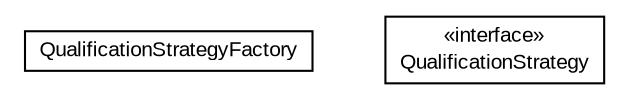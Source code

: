 #!/usr/local/bin/dot
#
# Class diagram 
# Generated by UMLGraph version R5_6-24-gf6e263 (http://www.umlgraph.org/)
#

digraph G {
	edge [fontname="arial",fontsize=10,labelfontname="arial",labelfontsize=10];
	node [fontname="arial",fontsize=10,shape=plaintext];
	nodesep=0.25;
	ranksep=0.5;
	// eu.europa.esig.dss.validation.process.qualification.certificate.checks.qualified.QualificationStrategyFactory
	c42838 [label=<<table title="eu.europa.esig.dss.validation.process.qualification.certificate.checks.qualified.QualificationStrategyFactory" border="0" cellborder="1" cellspacing="0" cellpadding="2" port="p" href="./QualificationStrategyFactory.html">
		<tr><td><table border="0" cellspacing="0" cellpadding="1">
<tr><td align="center" balign="center"> QualificationStrategyFactory </td></tr>
		</table></td></tr>
		</table>>, URL="./QualificationStrategyFactory.html", fontname="arial", fontcolor="black", fontsize=10.0];
	// eu.europa.esig.dss.validation.process.qualification.certificate.checks.qualified.QualificationStrategy
	c42839 [label=<<table title="eu.europa.esig.dss.validation.process.qualification.certificate.checks.qualified.QualificationStrategy" border="0" cellborder="1" cellspacing="0" cellpadding="2" port="p" href="./QualificationStrategy.html">
		<tr><td><table border="0" cellspacing="0" cellpadding="1">
<tr><td align="center" balign="center"> &#171;interface&#187; </td></tr>
<tr><td align="center" balign="center"> QualificationStrategy </td></tr>
		</table></td></tr>
		</table>>, URL="./QualificationStrategy.html", fontname="arial", fontcolor="black", fontsize=10.0];
}

